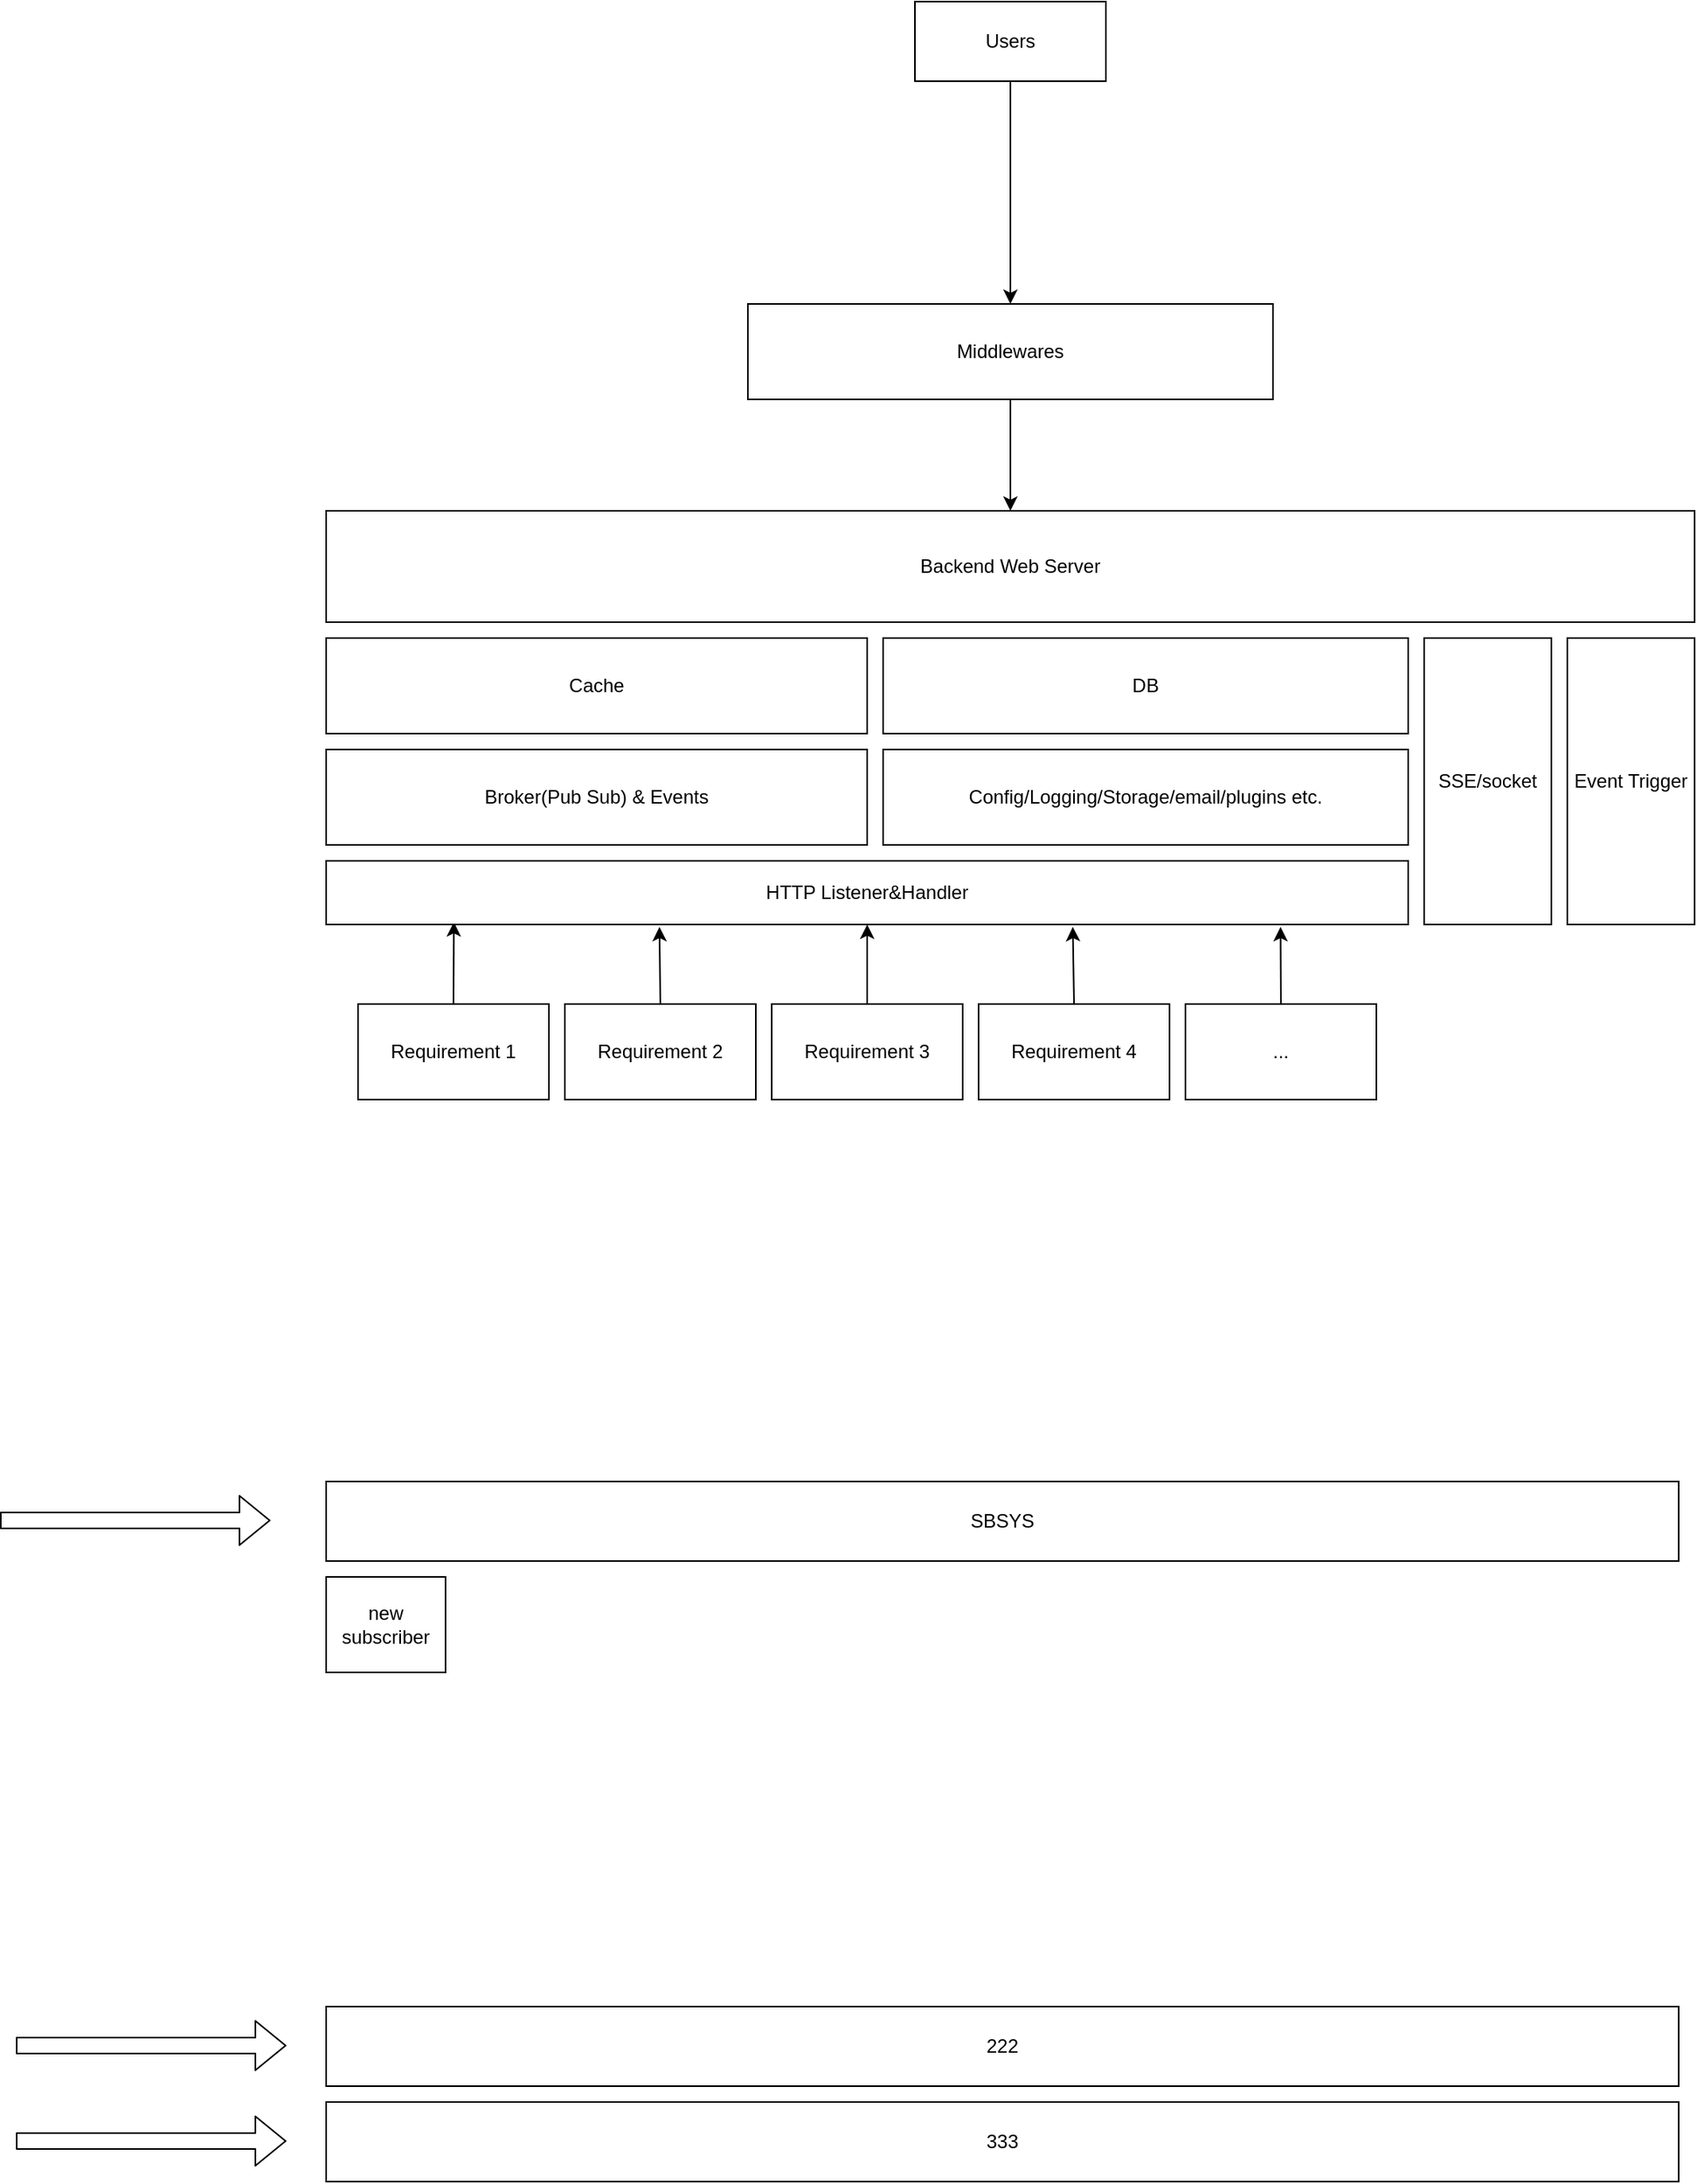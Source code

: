 <mxfile>
    <diagram id="B_OWyJGPpXpb4lm69Aak" name="Page-1">
        <mxGraphModel dx="1657" dy="993" grid="1" gridSize="10" guides="1" tooltips="1" connect="1" arrows="1" fold="1" page="1" pageScale="1" pageWidth="1654" pageHeight="2336" math="0" shadow="0">
            <root>
                <mxCell id="0"/>
                <mxCell id="1" parent="0"/>
                <mxCell id="2" value="Backend Web Server" style="rounded=0;whiteSpace=wrap;html=1;" vertex="1" parent="1">
                    <mxGeometry x="475" y="600" width="860" height="70" as="geometry"/>
                </mxCell>
                <mxCell id="6" style="edgeStyle=none;html=1;exitX=0.5;exitY=1;exitDx=0;exitDy=0;entryX=0.5;entryY=0;entryDx=0;entryDy=0;" edge="1" parent="1" source="3" target="2">
                    <mxGeometry relative="1" as="geometry"/>
                </mxCell>
                <mxCell id="3" value="Middlewares" style="rounded=0;whiteSpace=wrap;html=1;" vertex="1" parent="1">
                    <mxGeometry x="740" y="470" width="330" height="60" as="geometry"/>
                </mxCell>
                <mxCell id="5" style="edgeStyle=none;html=1;exitX=0.5;exitY=1;exitDx=0;exitDy=0;" edge="1" parent="1" source="4" target="3">
                    <mxGeometry relative="1" as="geometry"/>
                </mxCell>
                <mxCell id="4" value="Users" style="rounded=0;whiteSpace=wrap;html=1;" vertex="1" parent="1">
                    <mxGeometry x="845" y="280" width="120" height="50" as="geometry"/>
                </mxCell>
                <mxCell id="20" style="edgeStyle=none;html=1;exitX=0.5;exitY=0;exitDx=0;exitDy=0;entryX=0.118;entryY=0.963;entryDx=0;entryDy=0;entryPerimeter=0;" edge="1" parent="1" source="7" target="17">
                    <mxGeometry relative="1" as="geometry"/>
                </mxCell>
                <mxCell id="7" value="Requirement 1" style="rounded=0;whiteSpace=wrap;html=1;" vertex="1" parent="1">
                    <mxGeometry x="495" y="910" width="120" height="60" as="geometry"/>
                </mxCell>
                <mxCell id="21" style="edgeStyle=none;html=1;exitX=0.5;exitY=0;exitDx=0;exitDy=0;entryX=0.308;entryY=1.038;entryDx=0;entryDy=0;entryPerimeter=0;" edge="1" parent="1" source="8" target="17">
                    <mxGeometry relative="1" as="geometry"/>
                </mxCell>
                <mxCell id="8" value="Requirement 2" style="rounded=0;whiteSpace=wrap;html=1;" vertex="1" parent="1">
                    <mxGeometry x="625" y="910" width="120" height="60" as="geometry"/>
                </mxCell>
                <mxCell id="22" style="edgeStyle=none;html=1;exitX=0.5;exitY=0;exitDx=0;exitDy=0;entryX=0.5;entryY=1;entryDx=0;entryDy=0;" edge="1" parent="1" source="9" target="17">
                    <mxGeometry relative="1" as="geometry"/>
                </mxCell>
                <mxCell id="9" value="Requirement 3" style="rounded=0;whiteSpace=wrap;html=1;" vertex="1" parent="1">
                    <mxGeometry x="755" y="910" width="120" height="60" as="geometry"/>
                </mxCell>
                <mxCell id="23" style="edgeStyle=none;html=1;exitX=0.5;exitY=0;exitDx=0;exitDy=0;entryX=0.69;entryY=1.038;entryDx=0;entryDy=0;entryPerimeter=0;" edge="1" parent="1" source="10" target="17">
                    <mxGeometry relative="1" as="geometry"/>
                </mxCell>
                <mxCell id="10" value="Requirement 4" style="rounded=0;whiteSpace=wrap;html=1;" vertex="1" parent="1">
                    <mxGeometry x="885" y="910" width="120" height="60" as="geometry"/>
                </mxCell>
                <mxCell id="24" style="edgeStyle=none;html=1;exitX=0.5;exitY=0;exitDx=0;exitDy=0;entryX=0.882;entryY=1.038;entryDx=0;entryDy=0;entryPerimeter=0;" edge="1" parent="1" source="11" target="17">
                    <mxGeometry relative="1" as="geometry"/>
                </mxCell>
                <mxCell id="11" value="..." style="rounded=0;whiteSpace=wrap;html=1;" vertex="1" parent="1">
                    <mxGeometry x="1015" y="910" width="120" height="60" as="geometry"/>
                </mxCell>
                <mxCell id="12" value="Cache" style="rounded=0;whiteSpace=wrap;html=1;" vertex="1" parent="1">
                    <mxGeometry x="475" y="680" width="340" height="60" as="geometry"/>
                </mxCell>
                <mxCell id="14" value="DB" style="rounded=0;whiteSpace=wrap;html=1;" vertex="1" parent="1">
                    <mxGeometry x="825" y="680" width="330" height="60" as="geometry"/>
                </mxCell>
                <mxCell id="15" value="Broker(Pub Sub) &amp;amp; Events" style="rounded=0;whiteSpace=wrap;html=1;" vertex="1" parent="1">
                    <mxGeometry x="475" y="750" width="340" height="60" as="geometry"/>
                </mxCell>
                <mxCell id="16" value="Config/Logging/Storage/email/plugins etc." style="rounded=0;whiteSpace=wrap;html=1;" vertex="1" parent="1">
                    <mxGeometry x="825" y="750" width="330" height="60" as="geometry"/>
                </mxCell>
                <mxCell id="17" value="HTTP Listener&amp;amp;Handler" style="rounded=0;whiteSpace=wrap;html=1;" vertex="1" parent="1">
                    <mxGeometry x="475" y="820" width="680" height="40" as="geometry"/>
                </mxCell>
                <mxCell id="18" value="SSE/socket" style="rounded=0;whiteSpace=wrap;html=1;" vertex="1" parent="1">
                    <mxGeometry x="1165" y="680" width="80" height="180" as="geometry"/>
                </mxCell>
                <mxCell id="19" value="Event Trigger" style="rounded=0;whiteSpace=wrap;html=1;" vertex="1" parent="1">
                    <mxGeometry x="1255" y="680" width="80" height="180" as="geometry"/>
                </mxCell>
                <mxCell id="25" value="SBSYS" style="rounded=0;whiteSpace=wrap;html=1;" vertex="1" parent="1">
                    <mxGeometry x="475" y="1210" width="850" height="50" as="geometry"/>
                </mxCell>
                <mxCell id="26" value="new subscriber" style="rounded=0;whiteSpace=wrap;html=1;" vertex="1" parent="1">
                    <mxGeometry x="475" y="1270" width="75" height="60" as="geometry"/>
                </mxCell>
                <mxCell id="27" value="" style="shape=flexArrow;endArrow=classic;html=1;" edge="1" parent="1">
                    <mxGeometry width="50" height="50" relative="1" as="geometry">
                        <mxPoint x="270" y="1234.5" as="sourcePoint"/>
                        <mxPoint x="440" y="1234.5" as="targetPoint"/>
                    </mxGeometry>
                </mxCell>
                <mxCell id="28" value="222" style="rounded=0;whiteSpace=wrap;html=1;" vertex="1" parent="1">
                    <mxGeometry x="475" y="1540" width="850" height="50" as="geometry"/>
                </mxCell>
                <mxCell id="29" value="333" style="rounded=0;whiteSpace=wrap;html=1;" vertex="1" parent="1">
                    <mxGeometry x="475" y="1600" width="850" height="50" as="geometry"/>
                </mxCell>
                <mxCell id="30" value="" style="shape=flexArrow;endArrow=classic;html=1;" edge="1" parent="1">
                    <mxGeometry width="50" height="50" relative="1" as="geometry">
                        <mxPoint x="280" y="1564.5" as="sourcePoint"/>
                        <mxPoint x="450" y="1564.5" as="targetPoint"/>
                    </mxGeometry>
                </mxCell>
                <mxCell id="31" value="" style="shape=flexArrow;endArrow=classic;html=1;" edge="1" parent="1">
                    <mxGeometry width="50" height="50" relative="1" as="geometry">
                        <mxPoint x="280" y="1624.5" as="sourcePoint"/>
                        <mxPoint x="450" y="1624.5" as="targetPoint"/>
                    </mxGeometry>
                </mxCell>
            </root>
        </mxGraphModel>
    </diagram>
</mxfile>